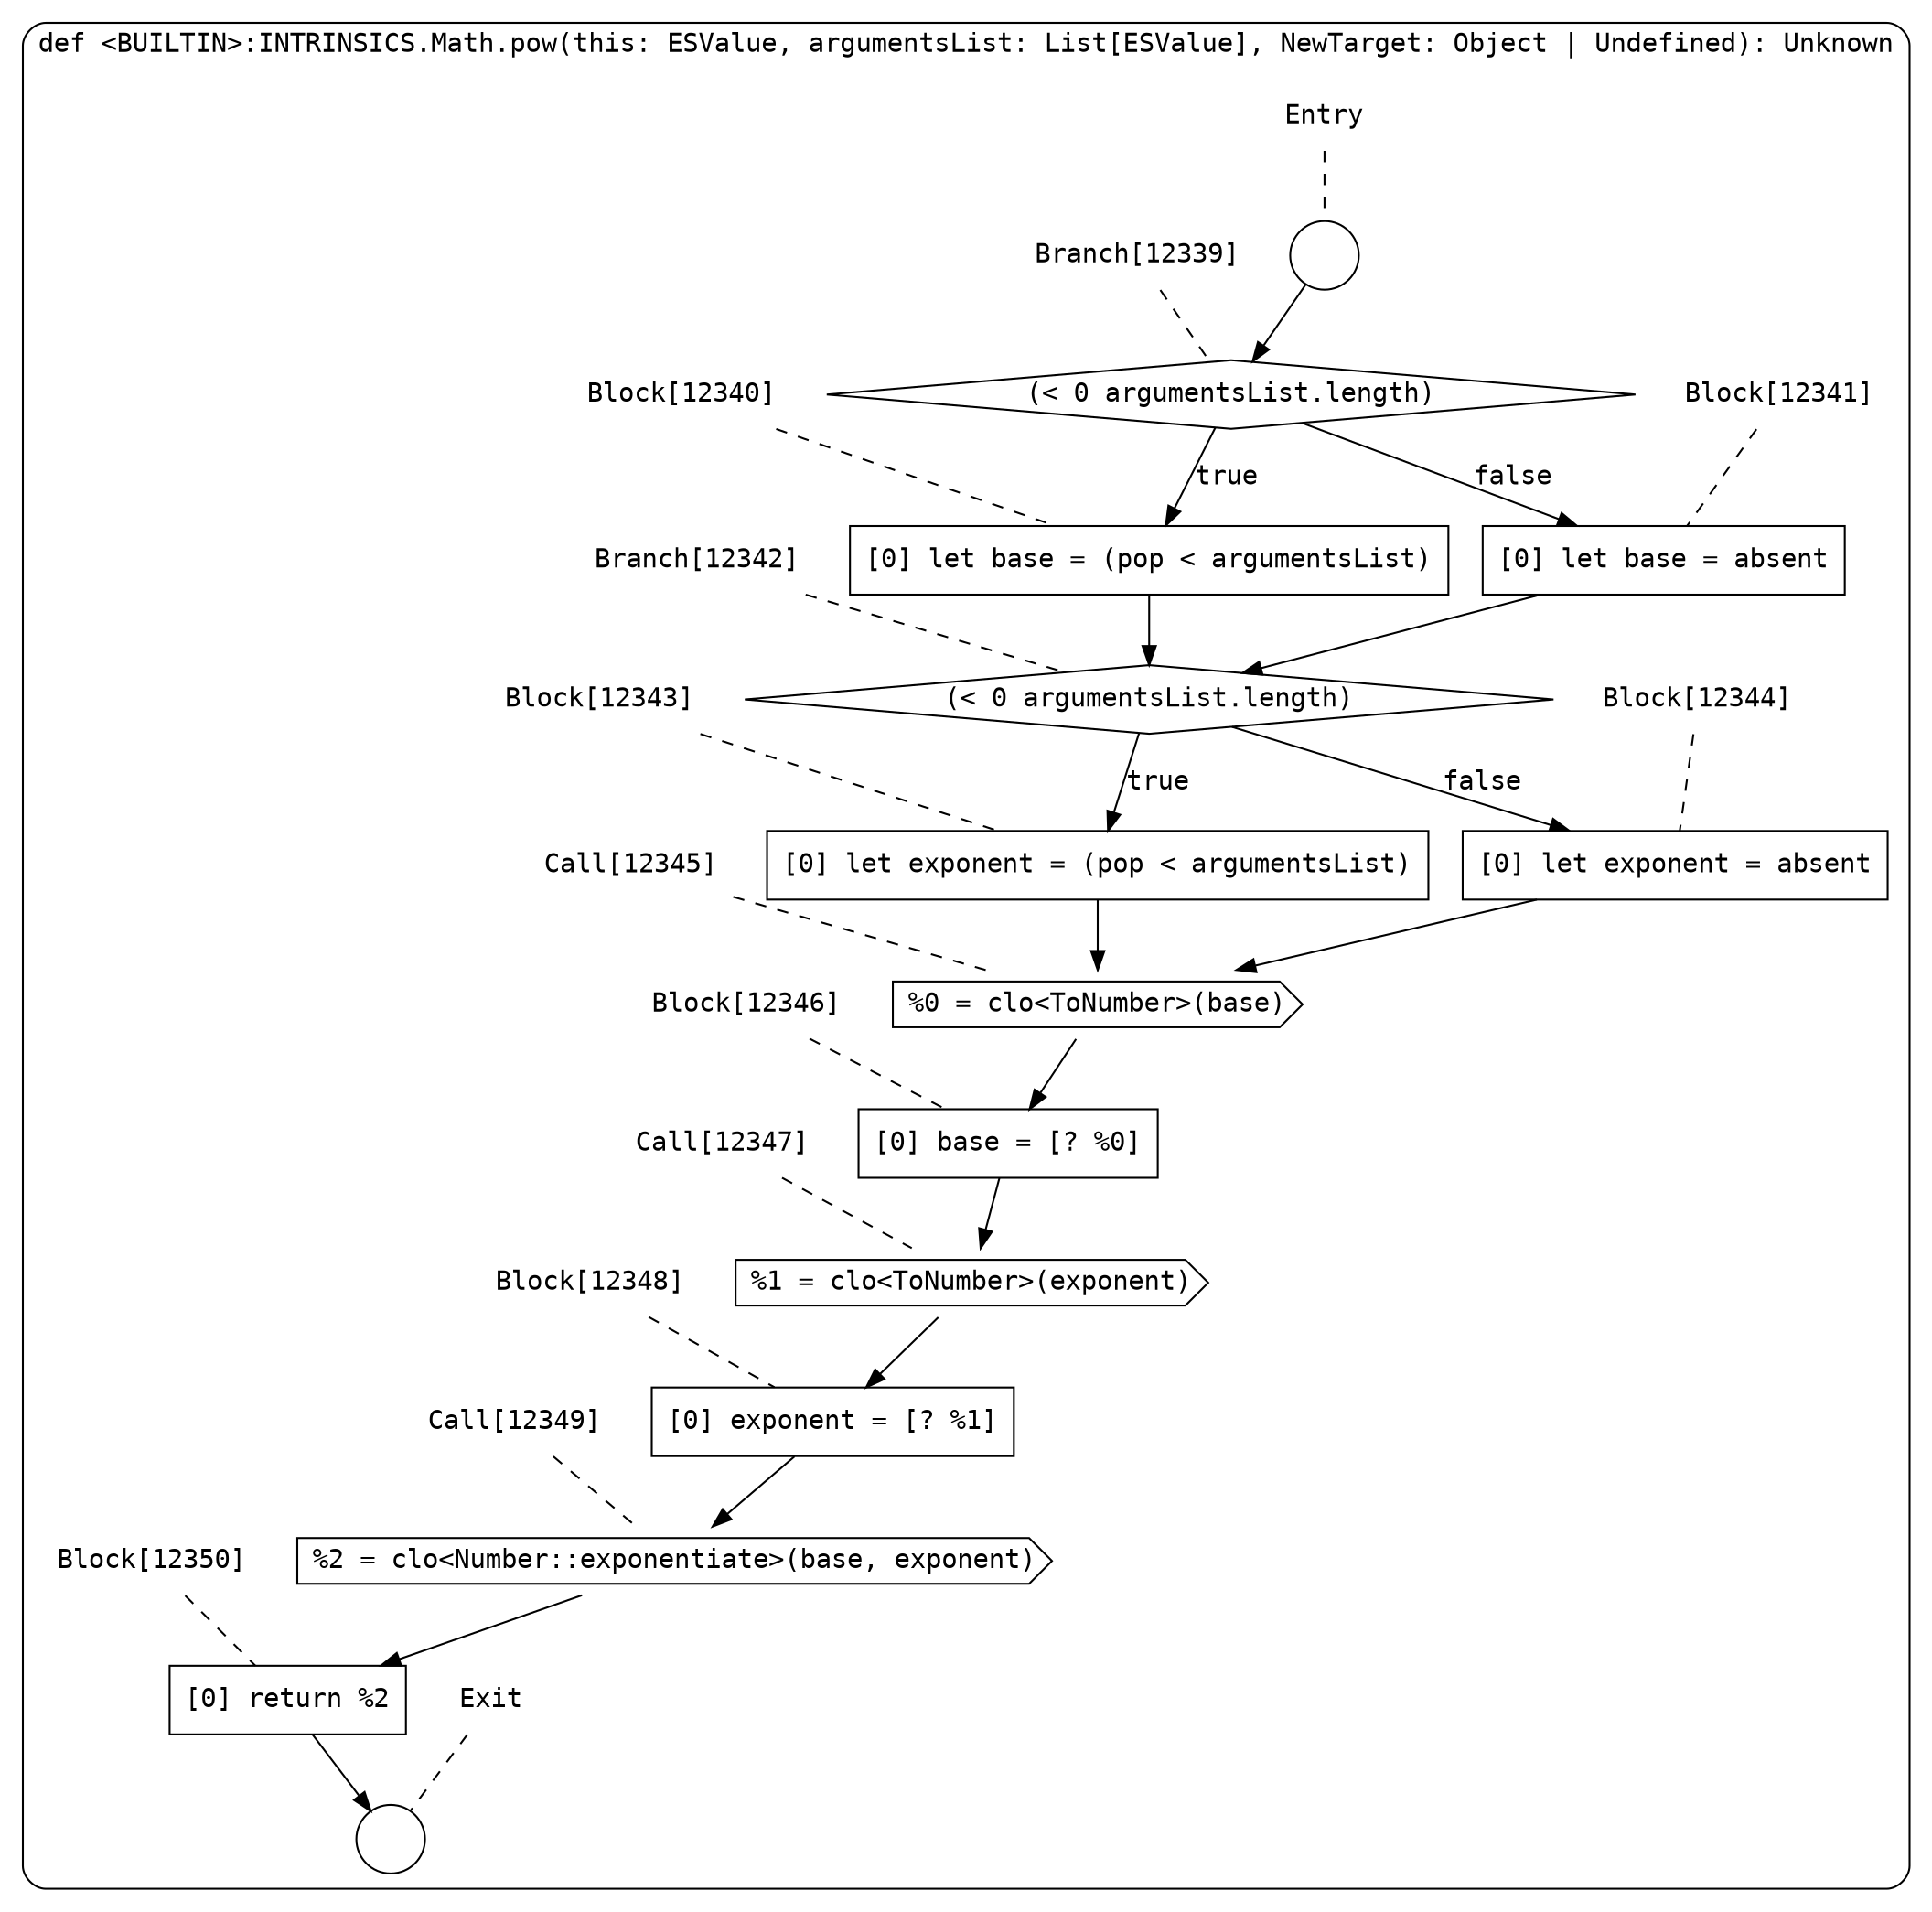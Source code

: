 digraph {
  graph [fontname = "Consolas"]
  node [fontname = "Consolas"]
  edge [fontname = "Consolas"]
  subgraph cluster2101 {
    label = "def <BUILTIN>:INTRINSICS.Math.pow(this: ESValue, argumentsList: List[ESValue], NewTarget: Object | Undefined): Unknown"
    style = rounded
    cluster2101_entry_name [shape=none, label=<<font color="black">Entry</font>>]
    cluster2101_entry_name -> cluster2101_entry [arrowhead=none, color="black", style=dashed]
    cluster2101_entry [shape=circle label=" " color="black" fillcolor="white" style=filled]
    cluster2101_entry -> node12339 [color="black"]
    cluster2101_exit_name [shape=none, label=<<font color="black">Exit</font>>]
    cluster2101_exit_name -> cluster2101_exit [arrowhead=none, color="black", style=dashed]
    cluster2101_exit [shape=circle label=" " color="black" fillcolor="white" style=filled]
    node12339_name [shape=none, label=<<font color="black">Branch[12339]</font>>]
    node12339_name -> node12339 [arrowhead=none, color="black", style=dashed]
    node12339 [shape=diamond, label=<<font color="black">(&lt; 0 argumentsList.length)</font>> color="black" fillcolor="white", style=filled]
    node12339 -> node12340 [label=<<font color="black">true</font>> color="black"]
    node12339 -> node12341 [label=<<font color="black">false</font>> color="black"]
    node12340_name [shape=none, label=<<font color="black">Block[12340]</font>>]
    node12340_name -> node12340 [arrowhead=none, color="black", style=dashed]
    node12340 [shape=box, label=<<font color="black">[0] let base = (pop &lt; argumentsList)<BR ALIGN="LEFT"/></font>> color="black" fillcolor="white", style=filled]
    node12340 -> node12342 [color="black"]
    node12341_name [shape=none, label=<<font color="black">Block[12341]</font>>]
    node12341_name -> node12341 [arrowhead=none, color="black", style=dashed]
    node12341 [shape=box, label=<<font color="black">[0] let base = absent<BR ALIGN="LEFT"/></font>> color="black" fillcolor="white", style=filled]
    node12341 -> node12342 [color="black"]
    node12342_name [shape=none, label=<<font color="black">Branch[12342]</font>>]
    node12342_name -> node12342 [arrowhead=none, color="black", style=dashed]
    node12342 [shape=diamond, label=<<font color="black">(&lt; 0 argumentsList.length)</font>> color="black" fillcolor="white", style=filled]
    node12342 -> node12343 [label=<<font color="black">true</font>> color="black"]
    node12342 -> node12344 [label=<<font color="black">false</font>> color="black"]
    node12343_name [shape=none, label=<<font color="black">Block[12343]</font>>]
    node12343_name -> node12343 [arrowhead=none, color="black", style=dashed]
    node12343 [shape=box, label=<<font color="black">[0] let exponent = (pop &lt; argumentsList)<BR ALIGN="LEFT"/></font>> color="black" fillcolor="white", style=filled]
    node12343 -> node12345 [color="black"]
    node12344_name [shape=none, label=<<font color="black">Block[12344]</font>>]
    node12344_name -> node12344 [arrowhead=none, color="black", style=dashed]
    node12344 [shape=box, label=<<font color="black">[0] let exponent = absent<BR ALIGN="LEFT"/></font>> color="black" fillcolor="white", style=filled]
    node12344 -> node12345 [color="black"]
    node12345_name [shape=none, label=<<font color="black">Call[12345]</font>>]
    node12345_name -> node12345 [arrowhead=none, color="black", style=dashed]
    node12345 [shape=cds, label=<<font color="black">%0 = clo&lt;ToNumber&gt;(base)</font>> color="black" fillcolor="white", style=filled]
    node12345 -> node12346 [color="black"]
    node12346_name [shape=none, label=<<font color="black">Block[12346]</font>>]
    node12346_name -> node12346 [arrowhead=none, color="black", style=dashed]
    node12346 [shape=box, label=<<font color="black">[0] base = [? %0]<BR ALIGN="LEFT"/></font>> color="black" fillcolor="white", style=filled]
    node12346 -> node12347 [color="black"]
    node12347_name [shape=none, label=<<font color="black">Call[12347]</font>>]
    node12347_name -> node12347 [arrowhead=none, color="black", style=dashed]
    node12347 [shape=cds, label=<<font color="black">%1 = clo&lt;ToNumber&gt;(exponent)</font>> color="black" fillcolor="white", style=filled]
    node12347 -> node12348 [color="black"]
    node12348_name [shape=none, label=<<font color="black">Block[12348]</font>>]
    node12348_name -> node12348 [arrowhead=none, color="black", style=dashed]
    node12348 [shape=box, label=<<font color="black">[0] exponent = [? %1]<BR ALIGN="LEFT"/></font>> color="black" fillcolor="white", style=filled]
    node12348 -> node12349 [color="black"]
    node12349_name [shape=none, label=<<font color="black">Call[12349]</font>>]
    node12349_name -> node12349 [arrowhead=none, color="black", style=dashed]
    node12349 [shape=cds, label=<<font color="black">%2 = clo&lt;Number::exponentiate&gt;(base, exponent)</font>> color="black" fillcolor="white", style=filled]
    node12349 -> node12350 [color="black"]
    node12350_name [shape=none, label=<<font color="black">Block[12350]</font>>]
    node12350_name -> node12350 [arrowhead=none, color="black", style=dashed]
    node12350 [shape=box, label=<<font color="black">[0] return %2<BR ALIGN="LEFT"/></font>> color="black" fillcolor="white", style=filled]
    node12350 -> cluster2101_exit [color="black"]
  }
}